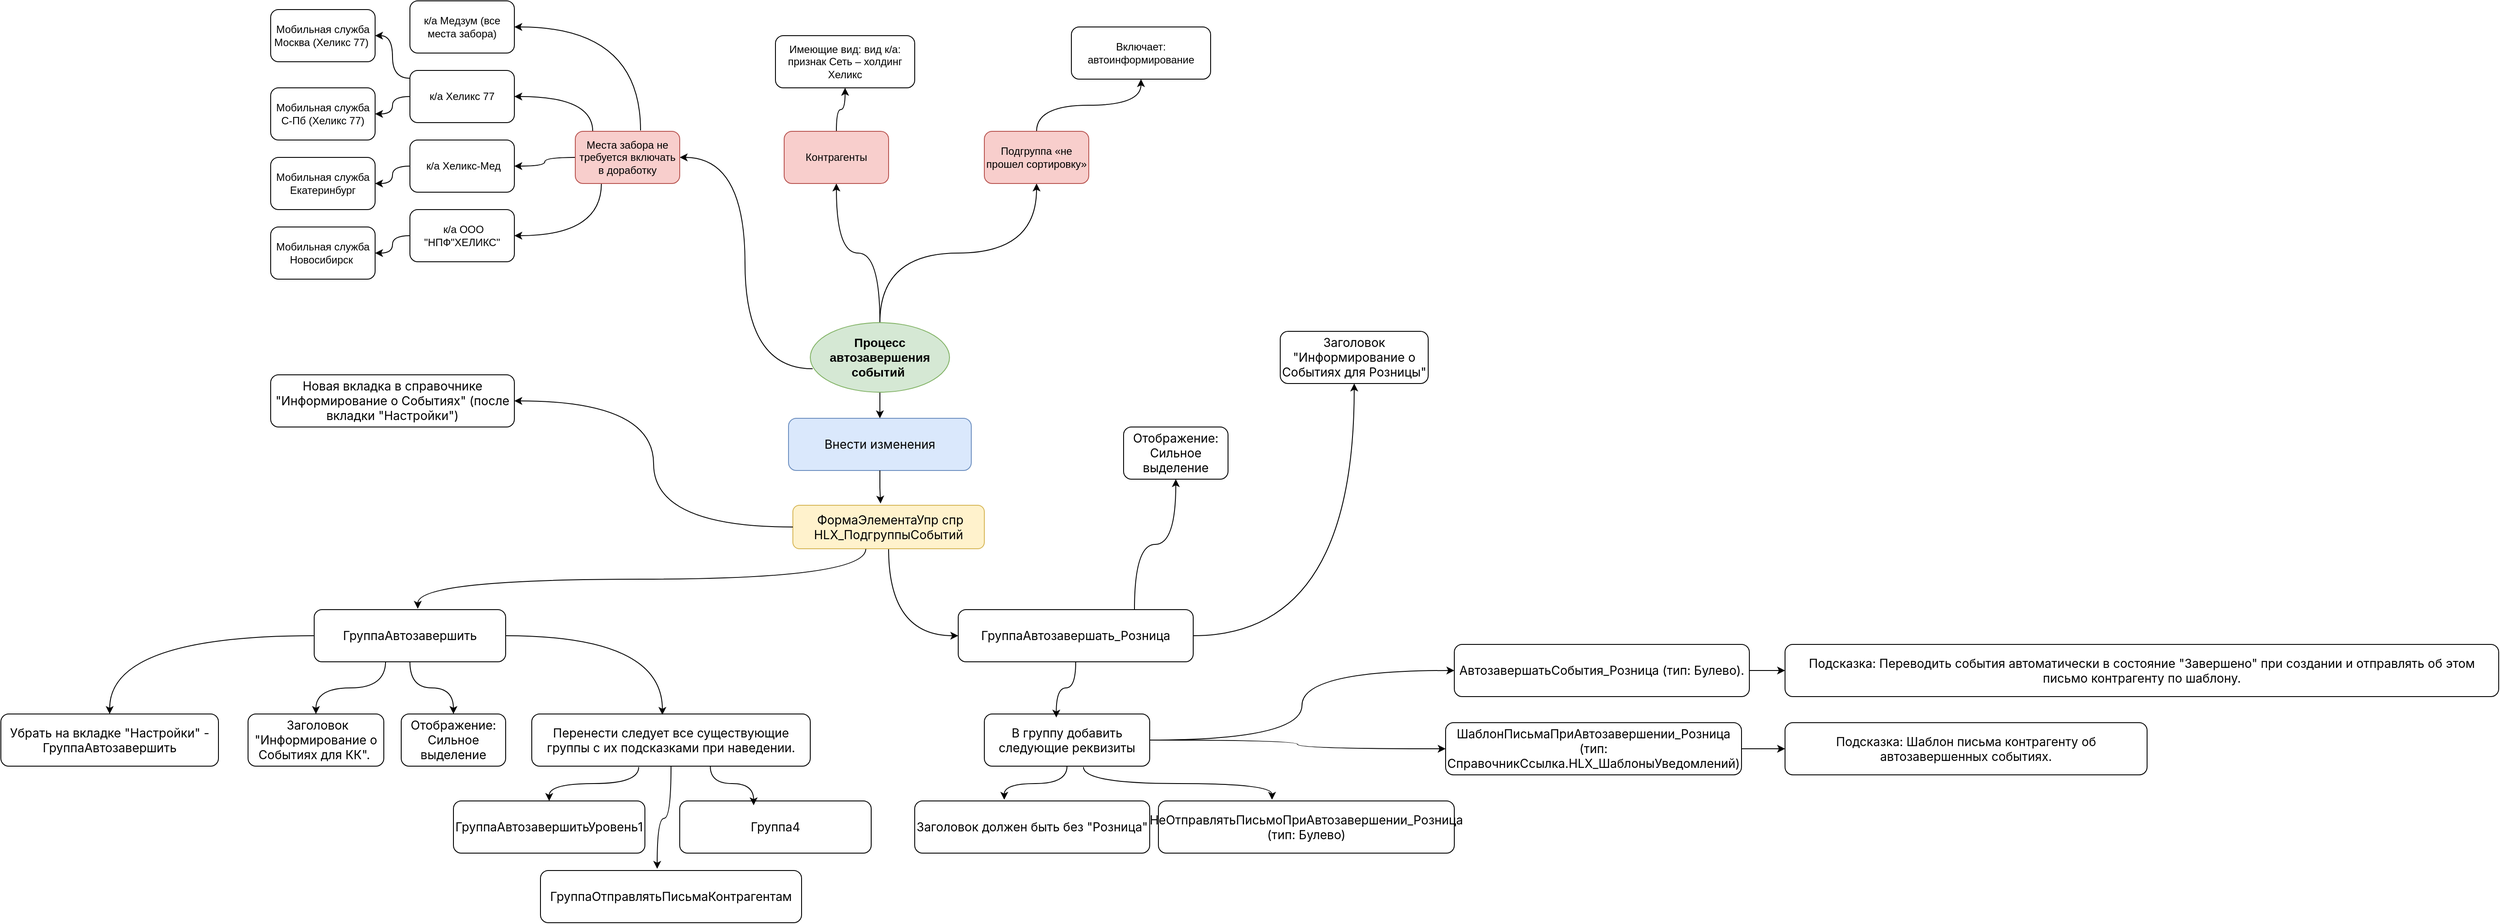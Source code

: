 <mxfile version="28.0.7">
  <diagram name="Страница — 1" id="n4viQvfi7PCmna_6CCVI">
    <mxGraphModel dx="3077" dy="2386" grid="1" gridSize="10" guides="1" tooltips="1" connect="1" arrows="1" fold="1" page="1" pageScale="1" pageWidth="827" pageHeight="1169" math="0" shadow="0">
      <root>
        <mxCell id="0" />
        <mxCell id="1" parent="0" />
        <mxCell id="RVMOf5J3b26BWDi6N47h-5" style="edgeStyle=orthogonalEdgeStyle;rounded=0;orthogonalLoop=1;jettySize=auto;html=1;entryX=0.5;entryY=1;entryDx=0;entryDy=0;curved=1;exitX=0.5;exitY=0;exitDx=0;exitDy=0;" edge="1" parent="1" source="RVMOf5J3b26BWDi6N47h-1" target="RVMOf5J3b26BWDi6N47h-3">
          <mxGeometry relative="1" as="geometry" />
        </mxCell>
        <mxCell id="RVMOf5J3b26BWDi6N47h-12" style="edgeStyle=orthogonalEdgeStyle;rounded=0;orthogonalLoop=1;jettySize=auto;html=1;entryX=1;entryY=0.5;entryDx=0;entryDy=0;exitX=0.017;exitY=0.663;exitDx=0;exitDy=0;exitPerimeter=0;curved=1;" edge="1" parent="1" source="RVMOf5J3b26BWDi6N47h-1" target="RVMOf5J3b26BWDi6N47h-7">
          <mxGeometry relative="1" as="geometry" />
        </mxCell>
        <mxCell id="RVMOf5J3b26BWDi6N47h-27" style="edgeStyle=orthogonalEdgeStyle;rounded=0;orthogonalLoop=1;jettySize=auto;html=1;curved=1;entryX=0.5;entryY=1;entryDx=0;entryDy=0;exitX=0.5;exitY=0;exitDx=0;exitDy=0;" edge="1" parent="1" source="RVMOf5J3b26BWDi6N47h-1" target="RVMOf5J3b26BWDi6N47h-26">
          <mxGeometry relative="1" as="geometry" />
        </mxCell>
        <mxCell id="RVMOf5J3b26BWDi6N47h-33" style="edgeStyle=orthogonalEdgeStyle;rounded=0;orthogonalLoop=1;jettySize=auto;html=1;curved=1;entryX=0.5;entryY=0;entryDx=0;entryDy=0;" edge="1" parent="1" source="RVMOf5J3b26BWDi6N47h-1" target="RVMOf5J3b26BWDi6N47h-31">
          <mxGeometry relative="1" as="geometry" />
        </mxCell>
        <mxCell id="RVMOf5J3b26BWDi6N47h-1" value="Процесс автозавершения событий&amp;nbsp;" style="ellipse;whiteSpace=wrap;html=1;fillColor=#d5e8d4;strokeColor=#82b366;fontStyle=1;fontSize=14;" vertex="1" parent="1">
          <mxGeometry x="360" y="300" width="160" height="80" as="geometry" />
        </mxCell>
        <mxCell id="RVMOf5J3b26BWDi6N47h-2" value="&lt;p data-pm-slice=&quot;1 1 []&quot;&gt;Включает: автоинформирование&lt;/p&gt;" style="rounded=1;whiteSpace=wrap;html=1;" vertex="1" parent="1">
          <mxGeometry x="660" y="-40" width="160" height="60" as="geometry" />
        </mxCell>
        <mxCell id="RVMOf5J3b26BWDi6N47h-81" style="edgeStyle=orthogonalEdgeStyle;rounded=0;orthogonalLoop=1;jettySize=auto;html=1;entryX=0.5;entryY=1;entryDx=0;entryDy=0;curved=1;" edge="1" parent="1" source="RVMOf5J3b26BWDi6N47h-3" target="RVMOf5J3b26BWDi6N47h-4">
          <mxGeometry relative="1" as="geometry" />
        </mxCell>
        <mxCell id="RVMOf5J3b26BWDi6N47h-3" value="&lt;p data-pm-slice=&quot;1 1 []&quot;&gt;Контрагенты&lt;/p&gt;" style="rounded=1;whiteSpace=wrap;html=1;fillColor=#f8cecc;strokeColor=#b85450;" vertex="1" parent="1">
          <mxGeometry x="330" y="80" width="120" height="60" as="geometry" />
        </mxCell>
        <mxCell id="RVMOf5J3b26BWDi6N47h-4" value="&lt;p data-pm-slice=&quot;1 1 []&quot;&gt;&lt;span style=&quot;background-color: transparent; color: light-dark(rgb(0, 0, 0), rgb(255, 255, 255));&quot;&gt;Имеющие вид:&amp;nbsp;&lt;/span&gt;вид к/а: признак Сеть – холдинг Хеликс&lt;/p&gt;" style="rounded=1;whiteSpace=wrap;html=1;" vertex="1" parent="1">
          <mxGeometry x="320" y="-30" width="160" height="60" as="geometry" />
        </mxCell>
        <mxCell id="RVMOf5J3b26BWDi6N47h-15" style="edgeStyle=orthogonalEdgeStyle;rounded=0;orthogonalLoop=1;jettySize=auto;html=1;entryX=1;entryY=0.5;entryDx=0;entryDy=0;curved=1;exitX=0.625;exitY=-0.016;exitDx=0;exitDy=0;exitPerimeter=0;" edge="1" parent="1" source="RVMOf5J3b26BWDi6N47h-7" target="RVMOf5J3b26BWDi6N47h-8">
          <mxGeometry relative="1" as="geometry" />
        </mxCell>
        <mxCell id="RVMOf5J3b26BWDi6N47h-16" style="edgeStyle=orthogonalEdgeStyle;rounded=0;orthogonalLoop=1;jettySize=auto;html=1;entryX=1;entryY=0.5;entryDx=0;entryDy=0;exitX=0.167;exitY=0;exitDx=0;exitDy=0;curved=1;exitPerimeter=0;" edge="1" parent="1" source="RVMOf5J3b26BWDi6N47h-7" target="RVMOf5J3b26BWDi6N47h-9">
          <mxGeometry relative="1" as="geometry" />
        </mxCell>
        <mxCell id="RVMOf5J3b26BWDi6N47h-19" style="edgeStyle=orthogonalEdgeStyle;rounded=0;orthogonalLoop=1;jettySize=auto;html=1;exitX=0;exitY=0.5;exitDx=0;exitDy=0;entryX=1;entryY=0.5;entryDx=0;entryDy=0;curved=1;" edge="1" parent="1" source="RVMOf5J3b26BWDi6N47h-7" target="RVMOf5J3b26BWDi6N47h-10">
          <mxGeometry relative="1" as="geometry" />
        </mxCell>
        <mxCell id="RVMOf5J3b26BWDi6N47h-82" style="edgeStyle=orthogonalEdgeStyle;rounded=0;orthogonalLoop=1;jettySize=auto;html=1;entryX=1;entryY=0.5;entryDx=0;entryDy=0;curved=1;exitX=0.25;exitY=1;exitDx=0;exitDy=0;" edge="1" parent="1" source="RVMOf5J3b26BWDi6N47h-7" target="RVMOf5J3b26BWDi6N47h-11">
          <mxGeometry relative="1" as="geometry" />
        </mxCell>
        <mxCell id="RVMOf5J3b26BWDi6N47h-7" value="&lt;p data-pm-slice=&quot;1 1 []&quot;&gt;Места забора не требуется включать в доработку&lt;/p&gt;" style="rounded=1;whiteSpace=wrap;html=1;fillColor=#f8cecc;strokeColor=#b85450;" vertex="1" parent="1">
          <mxGeometry x="90" y="80" width="120" height="60" as="geometry" />
        </mxCell>
        <mxCell id="RVMOf5J3b26BWDi6N47h-8" value="&lt;p data-pm-slice=&quot;1 1 []&quot;&gt;к/а Медзум (все места забора)&lt;/p&gt;" style="rounded=1;whiteSpace=wrap;html=1;" vertex="1" parent="1">
          <mxGeometry x="-100" y="-70" width="120" height="60" as="geometry" />
        </mxCell>
        <mxCell id="RVMOf5J3b26BWDi6N47h-17" style="edgeStyle=orthogonalEdgeStyle;rounded=0;orthogonalLoop=1;jettySize=auto;html=1;entryX=1;entryY=0.5;entryDx=0;entryDy=0;exitX=0;exitY=0.15;exitDx=0;exitDy=0;exitPerimeter=0;curved=1;" edge="1" parent="1" source="RVMOf5J3b26BWDi6N47h-9" target="RVMOf5J3b26BWDi6N47h-13">
          <mxGeometry relative="1" as="geometry" />
        </mxCell>
        <mxCell id="RVMOf5J3b26BWDi6N47h-18" style="edgeStyle=orthogonalEdgeStyle;rounded=0;orthogonalLoop=1;jettySize=auto;html=1;entryX=1;entryY=0.5;entryDx=0;entryDy=0;curved=1;" edge="1" parent="1" source="RVMOf5J3b26BWDi6N47h-9" target="RVMOf5J3b26BWDi6N47h-14">
          <mxGeometry relative="1" as="geometry" />
        </mxCell>
        <mxCell id="RVMOf5J3b26BWDi6N47h-9" value="&lt;p data-pm-slice=&quot;1 1 []&quot;&gt;к/а Хеликс 77&lt;/p&gt;" style="rounded=1;whiteSpace=wrap;html=1;" vertex="1" parent="1">
          <mxGeometry x="-100" y="10" width="120" height="60" as="geometry" />
        </mxCell>
        <mxCell id="RVMOf5J3b26BWDi6N47h-22" style="edgeStyle=orthogonalEdgeStyle;rounded=0;orthogonalLoop=1;jettySize=auto;html=1;entryX=1;entryY=0.5;entryDx=0;entryDy=0;curved=1;" edge="1" parent="1" source="RVMOf5J3b26BWDi6N47h-10" target="RVMOf5J3b26BWDi6N47h-21">
          <mxGeometry relative="1" as="geometry" />
        </mxCell>
        <mxCell id="RVMOf5J3b26BWDi6N47h-10" value="&lt;p data-pm-slice=&quot;1 1 []&quot;&gt;&amp;nbsp;к/а Хеликс-Мед&lt;/p&gt;" style="rounded=1;whiteSpace=wrap;html=1;" vertex="1" parent="1">
          <mxGeometry x="-100" y="90" width="120" height="60" as="geometry" />
        </mxCell>
        <mxCell id="RVMOf5J3b26BWDi6N47h-25" style="edgeStyle=orthogonalEdgeStyle;rounded=0;orthogonalLoop=1;jettySize=auto;html=1;entryX=1;entryY=0.5;entryDx=0;entryDy=0;curved=1;" edge="1" parent="1" source="RVMOf5J3b26BWDi6N47h-11" target="RVMOf5J3b26BWDi6N47h-24">
          <mxGeometry relative="1" as="geometry" />
        </mxCell>
        <mxCell id="RVMOf5J3b26BWDi6N47h-11" value="&lt;p data-pm-slice=&quot;1 1 []&quot;&gt;&amp;nbsp;к/а ООО &quot;НПФ&quot;ХЕЛИКС&quot;&lt;/p&gt;" style="rounded=1;whiteSpace=wrap;html=1;" vertex="1" parent="1">
          <mxGeometry x="-100" y="170" width="120" height="60" as="geometry" />
        </mxCell>
        <mxCell id="RVMOf5J3b26BWDi6N47h-13" value="&lt;p data-pm-slice=&quot;1 1 []&quot;&gt;Мобильная служба Москва (Хеликс 77)&amp;nbsp;&lt;/p&gt;" style="rounded=1;whiteSpace=wrap;html=1;" vertex="1" parent="1">
          <mxGeometry x="-260" y="-60" width="120" height="60" as="geometry" />
        </mxCell>
        <mxCell id="RVMOf5J3b26BWDi6N47h-14" value="&lt;p data-pm-slice=&quot;1 1 []&quot;&gt;Мобильная служба С-Пб (Хеликс 77)&lt;/p&gt;" style="rounded=1;whiteSpace=wrap;html=1;" vertex="1" parent="1">
          <mxGeometry x="-260" y="30" width="120" height="60" as="geometry" />
        </mxCell>
        <mxCell id="RVMOf5J3b26BWDi6N47h-21" value="&lt;p data-pm-slice=&quot;1 1 []&quot;&gt;Мобильная служба Екатеринбург&lt;/p&gt;" style="rounded=1;whiteSpace=wrap;html=1;" vertex="1" parent="1">
          <mxGeometry x="-260" y="110" width="120" height="60" as="geometry" />
        </mxCell>
        <mxCell id="RVMOf5J3b26BWDi6N47h-24" value="&lt;p data-pm-slice=&quot;1 1 []&quot;&gt;Мобильная служба Новосибирск&amp;nbsp;&lt;/p&gt;" style="rounded=1;whiteSpace=wrap;html=1;" vertex="1" parent="1">
          <mxGeometry x="-260" y="190" width="120" height="60" as="geometry" />
        </mxCell>
        <mxCell id="RVMOf5J3b26BWDi6N47h-28" style="edgeStyle=orthogonalEdgeStyle;rounded=0;orthogonalLoop=1;jettySize=auto;html=1;curved=1;" edge="1" parent="1" source="RVMOf5J3b26BWDi6N47h-26" target="RVMOf5J3b26BWDi6N47h-2">
          <mxGeometry relative="1" as="geometry" />
        </mxCell>
        <mxCell id="RVMOf5J3b26BWDi6N47h-26" value="&lt;p data-pm-slice=&quot;1 1 []&quot;&gt;Подгруппа «не прошел сортировку»&lt;/p&gt;" style="rounded=1;whiteSpace=wrap;html=1;fillColor=#f8cecc;strokeColor=#b85450;" vertex="1" parent="1">
          <mxGeometry x="560" y="80" width="120" height="60" as="geometry" />
        </mxCell>
        <mxCell id="RVMOf5J3b26BWDi6N47h-31" value="&lt;span style=&quot;font-family: Inter, system-ui, -apple-system, &amp;quot;Segoe UI&amp;quot;, Roboto, &amp;quot;Noto Sans&amp;quot;, Ubuntu, Cantarell, &amp;quot;Helvetica Neue&amp;quot;, Arial, sans-serif; font-size: 14px; text-align: start;&quot;&gt;Внести изменения&lt;/span&gt;" style="rounded=1;whiteSpace=wrap;html=1;labelBackgroundColor=none;fillColor=#dae8fc;strokeColor=#6c8ebf;" vertex="1" parent="1">
          <mxGeometry x="335" y="410" width="210" height="60" as="geometry" />
        </mxCell>
        <mxCell id="RVMOf5J3b26BWDi6N47h-57" style="edgeStyle=orthogonalEdgeStyle;rounded=0;orthogonalLoop=1;jettySize=auto;html=1;entryX=0;entryY=0.5;entryDx=0;entryDy=0;curved=1;" edge="1" parent="1" source="RVMOf5J3b26BWDi6N47h-32" target="RVMOf5J3b26BWDi6N47h-56">
          <mxGeometry relative="1" as="geometry" />
        </mxCell>
        <mxCell id="RVMOf5J3b26BWDi6N47h-32" value="&lt;span style=&quot;font-family: Inter, system-ui, -apple-system, &amp;quot;Segoe UI&amp;quot;, Roboto, &amp;quot;Noto Sans&amp;quot;, Ubuntu, Cantarell, &amp;quot;Helvetica Neue&amp;quot;, Arial, sans-serif; font-size: 14px; text-align: left;&quot;&gt;&amp;nbsp;ФормаЭлементаУпр спр HLX_ПодгруппыСобытий&lt;/span&gt;" style="rounded=1;whiteSpace=wrap;html=1;labelBackgroundColor=none;fillColor=#fff2cc;strokeColor=#d6b656;" vertex="1" parent="1">
          <mxGeometry x="340" y="510" width="220" height="50" as="geometry" />
        </mxCell>
        <mxCell id="RVMOf5J3b26BWDi6N47h-37" value="&lt;span style=&quot;font-family: Inter, system-ui, -apple-system, &amp;quot;Segoe UI&amp;quot;, Roboto, &amp;quot;Noto Sans&amp;quot;, Ubuntu, Cantarell, &amp;quot;Helvetica Neue&amp;quot;, Arial, sans-serif; font-size: 14px; text-align: left;&quot;&gt;Новая вкладка в справочнике &quot;Информирование о Событиях&quot; (после вкладки &quot;Настройки&quot;)&lt;/span&gt;" style="rounded=1;whiteSpace=wrap;html=1;labelBackgroundColor=none;fontColor=#000000;" vertex="1" parent="1">
          <mxGeometry x="-260" y="360" width="280" height="60" as="geometry" />
        </mxCell>
        <mxCell id="RVMOf5J3b26BWDi6N47h-48" style="edgeStyle=orthogonalEdgeStyle;rounded=0;orthogonalLoop=1;jettySize=auto;html=1;entryX=0.5;entryY=0;entryDx=0;entryDy=0;curved=1;" edge="1" parent="1" source="RVMOf5J3b26BWDi6N47h-38" target="RVMOf5J3b26BWDi6N47h-39">
          <mxGeometry relative="1" as="geometry" />
        </mxCell>
        <mxCell id="RVMOf5J3b26BWDi6N47h-49" style="edgeStyle=orthogonalEdgeStyle;rounded=0;orthogonalLoop=1;jettySize=auto;html=1;entryX=0.5;entryY=0;entryDx=0;entryDy=0;exitX=0.373;exitY=0.983;exitDx=0;exitDy=0;exitPerimeter=0;curved=1;" edge="1" parent="1" source="RVMOf5J3b26BWDi6N47h-38" target="RVMOf5J3b26BWDi6N47h-40">
          <mxGeometry relative="1" as="geometry">
            <mxPoint x="-80" y="750" as="targetPoint" />
          </mxGeometry>
        </mxCell>
        <mxCell id="RVMOf5J3b26BWDi6N47h-50" style="edgeStyle=orthogonalEdgeStyle;rounded=0;orthogonalLoop=1;jettySize=auto;html=1;entryX=0.5;entryY=0;entryDx=0;entryDy=0;curved=1;" edge="1" parent="1" source="RVMOf5J3b26BWDi6N47h-38" target="RVMOf5J3b26BWDi6N47h-41">
          <mxGeometry relative="1" as="geometry" />
        </mxCell>
        <mxCell id="RVMOf5J3b26BWDi6N47h-38" value="&lt;span style=&quot;font-family: Inter, system-ui, -apple-system, &amp;quot;Segoe UI&amp;quot;, Roboto, &amp;quot;Noto Sans&amp;quot;, Ubuntu, Cantarell, &amp;quot;Helvetica Neue&amp;quot;, Arial, sans-serif; font-size: 14px; text-align: left;&quot;&gt;ГруппаАвтозавершить&lt;/span&gt;" style="rounded=1;whiteSpace=wrap;html=1;labelBackgroundColor=none;fontColor=#000000;" vertex="1" parent="1">
          <mxGeometry x="-210" y="630" width="220" height="60" as="geometry" />
        </mxCell>
        <mxCell id="RVMOf5J3b26BWDi6N47h-39" value="&lt;span style=&quot;font-family: Inter, system-ui, -apple-system, &amp;quot;Segoe UI&amp;quot;, Roboto, &amp;quot;Noto Sans&amp;quot;, Ubuntu, Cantarell, &amp;quot;Helvetica Neue&amp;quot;, Arial, sans-serif; font-size: 14px; text-align: left;&quot;&gt;Убрать на вкладке &quot;Настройки&quot; - ГруппаАвтозавершить&lt;/span&gt;" style="rounded=1;whiteSpace=wrap;html=1;labelBackgroundColor=none;fontColor=#000000;" vertex="1" parent="1">
          <mxGeometry x="-570" y="750" width="250" height="60" as="geometry" />
        </mxCell>
        <mxCell id="RVMOf5J3b26BWDi6N47h-40" value="&lt;span style=&quot;font-family: Inter, system-ui, -apple-system, &amp;quot;Segoe UI&amp;quot;, Roboto, &amp;quot;Noto Sans&amp;quot;, Ubuntu, Cantarell, &amp;quot;Helvetica Neue&amp;quot;, Arial, sans-serif; font-size: 14px; text-align: left;&quot;&gt;&amp;nbsp;Заголовок &quot;Информирование о Событиях для КК&quot;.&amp;nbsp;&lt;/span&gt;" style="rounded=1;whiteSpace=wrap;html=1;labelBackgroundColor=none;fontColor=#000000;" vertex="1" parent="1">
          <mxGeometry x="-286" y="750" width="156" height="60" as="geometry" />
        </mxCell>
        <mxCell id="RVMOf5J3b26BWDi6N47h-41" value="&lt;span style=&quot;font-family: Inter, system-ui, -apple-system, &amp;quot;Segoe UI&amp;quot;, Roboto, &amp;quot;Noto Sans&amp;quot;, Ubuntu, Cantarell, &amp;quot;Helvetica Neue&amp;quot;, Arial, sans-serif; font-size: 14px; text-align: left;&quot;&gt;Отображение: Сильное выделение&lt;/span&gt;" style="rounded=1;whiteSpace=wrap;html=1;labelBackgroundColor=none;fontColor=#000000;" vertex="1" parent="1">
          <mxGeometry x="-110" y="750" width="120" height="60" as="geometry" />
        </mxCell>
        <mxCell id="RVMOf5J3b26BWDi6N47h-52" style="edgeStyle=orthogonalEdgeStyle;rounded=0;orthogonalLoop=1;jettySize=auto;html=1;entryX=0.5;entryY=0;entryDx=0;entryDy=0;exitX=0.384;exitY=1.017;exitDx=0;exitDy=0;exitPerimeter=0;curved=1;" edge="1" parent="1" source="RVMOf5J3b26BWDi6N47h-42" target="RVMOf5J3b26BWDi6N47h-43">
          <mxGeometry relative="1" as="geometry" />
        </mxCell>
        <mxCell id="RVMOf5J3b26BWDi6N47h-42" value="&lt;span style=&quot;font-family: Inter, system-ui, -apple-system, &amp;quot;Segoe UI&amp;quot;, Roboto, &amp;quot;Noto Sans&amp;quot;, Ubuntu, Cantarell, &amp;quot;Helvetica Neue&amp;quot;, Arial, sans-serif; font-size: 14px; text-align: left;&quot;&gt;Перенести следует все существующие группы с их подсказками при наведении.&lt;/span&gt;" style="rounded=1;whiteSpace=wrap;html=1;labelBackgroundColor=none;fontColor=#000000;" vertex="1" parent="1">
          <mxGeometry x="40" y="750" width="320" height="60" as="geometry" />
        </mxCell>
        <mxCell id="RVMOf5J3b26BWDi6N47h-43" value="&lt;span style=&quot;font-family: Inter, system-ui, -apple-system, &amp;quot;Segoe UI&amp;quot;, Roboto, &amp;quot;Noto Sans&amp;quot;, Ubuntu, Cantarell, &amp;quot;Helvetica Neue&amp;quot;, Arial, sans-serif; font-size: 14px; text-align: left;&quot;&gt;ГруппаАвтозавершитьУровень1&lt;/span&gt;" style="rounded=1;whiteSpace=wrap;html=1;labelBackgroundColor=none;fontColor=#000000;" vertex="1" parent="1">
          <mxGeometry x="-50" y="850" width="220" height="60" as="geometry" />
        </mxCell>
        <mxCell id="RVMOf5J3b26BWDi6N47h-44" value="&lt;span style=&quot;font-family: Inter, system-ui, -apple-system, &amp;quot;Segoe UI&amp;quot;, Roboto, &amp;quot;Noto Sans&amp;quot;, Ubuntu, Cantarell, &amp;quot;Helvetica Neue&amp;quot;, Arial, sans-serif; font-size: 14px; text-align: left;&quot;&gt;ГруппаОтправлятьПисьмаКонтрагентам&lt;/span&gt;" style="rounded=1;whiteSpace=wrap;html=1;labelBackgroundColor=none;fontColor=#000000;" vertex="1" parent="1">
          <mxGeometry x="50" y="930" width="300" height="60" as="geometry" />
        </mxCell>
        <mxCell id="RVMOf5J3b26BWDi6N47h-45" value="&lt;span style=&quot;font-family: Inter, system-ui, -apple-system, &amp;quot;Segoe UI&amp;quot;, Roboto, &amp;quot;Noto Sans&amp;quot;, Ubuntu, Cantarell, &amp;quot;Helvetica Neue&amp;quot;, Arial, sans-serif; font-size: 14px; text-align: left;&quot;&gt;Группа4&lt;/span&gt;" style="rounded=1;whiteSpace=wrap;html=1;labelBackgroundColor=none;fontColor=#000000;" vertex="1" parent="1">
          <mxGeometry x="210" y="850" width="220" height="60" as="geometry" />
        </mxCell>
        <mxCell id="RVMOf5J3b26BWDi6N47h-46" style="edgeStyle=orthogonalEdgeStyle;rounded=0;orthogonalLoop=1;jettySize=auto;html=1;entryX=1;entryY=0.5;entryDx=0;entryDy=0;curved=1;exitX=0;exitY=0.5;exitDx=0;exitDy=0;" edge="1" parent="1" source="RVMOf5J3b26BWDi6N47h-32" target="RVMOf5J3b26BWDi6N47h-37">
          <mxGeometry relative="1" as="geometry">
            <mxPoint x="519" y="610" as="sourcePoint" />
          </mxGeometry>
        </mxCell>
        <mxCell id="RVMOf5J3b26BWDi6N47h-47" style="edgeStyle=orthogonalEdgeStyle;rounded=0;orthogonalLoop=1;jettySize=auto;html=1;entryX=0.541;entryY=-0.017;entryDx=0;entryDy=0;entryPerimeter=0;curved=1;exitX=0.381;exitY=1.005;exitDx=0;exitDy=0;exitPerimeter=0;" edge="1" parent="1" source="RVMOf5J3b26BWDi6N47h-32" target="RVMOf5J3b26BWDi6N47h-38">
          <mxGeometry relative="1" as="geometry">
            <mxPoint x="-90" y="600.0" as="sourcePoint" />
          </mxGeometry>
        </mxCell>
        <mxCell id="RVMOf5J3b26BWDi6N47h-51" style="edgeStyle=orthogonalEdgeStyle;rounded=0;orthogonalLoop=1;jettySize=auto;html=1;entryX=0.469;entryY=0.017;entryDx=0;entryDy=0;entryPerimeter=0;curved=1;" edge="1" parent="1" source="RVMOf5J3b26BWDi6N47h-38" target="RVMOf5J3b26BWDi6N47h-42">
          <mxGeometry relative="1" as="geometry" />
        </mxCell>
        <mxCell id="RVMOf5J3b26BWDi6N47h-53" style="edgeStyle=orthogonalEdgeStyle;rounded=0;orthogonalLoop=1;jettySize=auto;html=1;entryX=0.447;entryY=-0.033;entryDx=0;entryDy=0;entryPerimeter=0;curved=1;" edge="1" parent="1" source="RVMOf5J3b26BWDi6N47h-42" target="RVMOf5J3b26BWDi6N47h-44">
          <mxGeometry relative="1" as="geometry" />
        </mxCell>
        <mxCell id="RVMOf5J3b26BWDi6N47h-54" style="edgeStyle=orthogonalEdgeStyle;rounded=0;orthogonalLoop=1;jettySize=auto;html=1;entryX=0.386;entryY=0.083;entryDx=0;entryDy=0;entryPerimeter=0;exitX=0.641;exitY=1;exitDx=0;exitDy=0;exitPerimeter=0;curved=1;" edge="1" parent="1" source="RVMOf5J3b26BWDi6N47h-42" target="RVMOf5J3b26BWDi6N47h-45">
          <mxGeometry relative="1" as="geometry" />
        </mxCell>
        <mxCell id="RVMOf5J3b26BWDi6N47h-55" style="edgeStyle=orthogonalEdgeStyle;rounded=0;orthogonalLoop=1;jettySize=auto;html=1;entryX=0.458;entryY=-0.04;entryDx=0;entryDy=0;entryPerimeter=0;" edge="1" parent="1" source="RVMOf5J3b26BWDi6N47h-31" target="RVMOf5J3b26BWDi6N47h-32">
          <mxGeometry relative="1" as="geometry" />
        </mxCell>
        <mxCell id="RVMOf5J3b26BWDi6N47h-69" style="edgeStyle=orthogonalEdgeStyle;rounded=0;orthogonalLoop=1;jettySize=auto;html=1;curved=1;exitX=0.75;exitY=0;exitDx=0;exitDy=0;" edge="1" parent="1" source="RVMOf5J3b26BWDi6N47h-56" target="RVMOf5J3b26BWDi6N47h-59">
          <mxGeometry relative="1" as="geometry" />
        </mxCell>
        <mxCell id="RVMOf5J3b26BWDi6N47h-83" style="edgeStyle=orthogonalEdgeStyle;rounded=0;orthogonalLoop=1;jettySize=auto;html=1;curved=1;" edge="1" parent="1" source="RVMOf5J3b26BWDi6N47h-56" target="RVMOf5J3b26BWDi6N47h-58">
          <mxGeometry relative="1" as="geometry" />
        </mxCell>
        <mxCell id="RVMOf5J3b26BWDi6N47h-56" value="&lt;span style=&quot;font-family: Inter, system-ui, -apple-system, &amp;quot;Segoe UI&amp;quot;, Roboto, &amp;quot;Noto Sans&amp;quot;, Ubuntu, Cantarell, &amp;quot;Helvetica Neue&amp;quot;, Arial, sans-serif; font-size: 14px; text-align: left;&quot;&gt;ГруппаАвтозавершать_Розница&lt;/span&gt;" style="rounded=1;whiteSpace=wrap;html=1;labelBackgroundColor=none;fontColor=#000000;" vertex="1" parent="1">
          <mxGeometry x="530" y="630" width="270" height="60" as="geometry" />
        </mxCell>
        <mxCell id="RVMOf5J3b26BWDi6N47h-58" value="&lt;span style=&quot;font-family: Inter, system-ui, -apple-system, &amp;quot;Segoe UI&amp;quot;, Roboto, &amp;quot;Noto Sans&amp;quot;, Ubuntu, Cantarell, &amp;quot;Helvetica Neue&amp;quot;, Arial, sans-serif; font-size: 14px; text-align: left;&quot;&gt;Заголовок &quot;Информирование о Событиях для Розницы&quot;&lt;/span&gt;" style="rounded=1;whiteSpace=wrap;html=1;labelBackgroundColor=none;fontColor=#000000;" vertex="1" parent="1">
          <mxGeometry x="900" y="310" width="170" height="60" as="geometry" />
        </mxCell>
        <mxCell id="RVMOf5J3b26BWDi6N47h-59" value="&lt;span style=&quot;font-family: Inter, system-ui, -apple-system, &amp;quot;Segoe UI&amp;quot;, Roboto, &amp;quot;Noto Sans&amp;quot;, Ubuntu, Cantarell, &amp;quot;Helvetica Neue&amp;quot;, Arial, sans-serif; font-size: 14px; text-align: left;&quot;&gt;Отображение: Сильное выделение&lt;/span&gt;" style="rounded=1;whiteSpace=wrap;html=1;labelBackgroundColor=none;fontColor=#000000;" vertex="1" parent="1">
          <mxGeometry x="720" y="420" width="120" height="60" as="geometry" />
        </mxCell>
        <mxCell id="RVMOf5J3b26BWDi6N47h-72" style="edgeStyle=orthogonalEdgeStyle;rounded=0;orthogonalLoop=1;jettySize=auto;html=1;entryX=0;entryY=0.5;entryDx=0;entryDy=0;curved=1;" edge="1" parent="1" source="RVMOf5J3b26BWDi6N47h-60" target="RVMOf5J3b26BWDi6N47h-63">
          <mxGeometry relative="1" as="geometry" />
        </mxCell>
        <mxCell id="RVMOf5J3b26BWDi6N47h-73" style="edgeStyle=orthogonalEdgeStyle;rounded=0;orthogonalLoop=1;jettySize=auto;html=1;entryX=0;entryY=0.5;entryDx=0;entryDy=0;curved=1;" edge="1" parent="1" source="RVMOf5J3b26BWDi6N47h-60" target="RVMOf5J3b26BWDi6N47h-64">
          <mxGeometry relative="1" as="geometry" />
        </mxCell>
        <mxCell id="RVMOf5J3b26BWDi6N47h-60" value="&lt;span style=&quot;font-family: Inter, system-ui, -apple-system, &amp;quot;Segoe UI&amp;quot;, Roboto, &amp;quot;Noto Sans&amp;quot;, Ubuntu, Cantarell, &amp;quot;Helvetica Neue&amp;quot;, Arial, sans-serif; font-size: 14px; text-align: left;&quot;&gt;В группу добавить следующие реквизиты&lt;/span&gt;" style="rounded=1;whiteSpace=wrap;html=1;labelBackgroundColor=none;fontColor=#000000;" vertex="1" parent="1">
          <mxGeometry x="560" y="750" width="190" height="60" as="geometry" />
        </mxCell>
        <mxCell id="RVMOf5J3b26BWDi6N47h-62" value="&lt;span style=&quot;font-family: Inter, system-ui, -apple-system, &amp;quot;Segoe UI&amp;quot;, Roboto, &amp;quot;Noto Sans&amp;quot;, Ubuntu, Cantarell, &amp;quot;Helvetica Neue&amp;quot;, Arial, sans-serif; font-size: 14px; text-align: left;&quot;&gt;Заголовок должен быть без &quot;Розница&quot;&lt;/span&gt;" style="rounded=1;whiteSpace=wrap;html=1;labelBackgroundColor=none;fontColor=#000000;" vertex="1" parent="1">
          <mxGeometry x="480" y="850" width="270" height="60" as="geometry" />
        </mxCell>
        <mxCell id="RVMOf5J3b26BWDi6N47h-74" style="edgeStyle=orthogonalEdgeStyle;rounded=0;orthogonalLoop=1;jettySize=auto;html=1;curved=1;" edge="1" parent="1" source="RVMOf5J3b26BWDi6N47h-63" target="RVMOf5J3b26BWDi6N47h-66">
          <mxGeometry relative="1" as="geometry" />
        </mxCell>
        <mxCell id="RVMOf5J3b26BWDi6N47h-63" value="&lt;span style=&quot;font-family: Inter, system-ui, -apple-system, &amp;quot;Segoe UI&amp;quot;, Roboto, &amp;quot;Noto Sans&amp;quot;, Ubuntu, Cantarell, &amp;quot;Helvetica Neue&amp;quot;, Arial, sans-serif; font-size: 14px; text-align: left;&quot;&gt;АвтозавершатьСобытия_Розница (тип: Булево).&lt;/span&gt;" style="rounded=1;whiteSpace=wrap;html=1;labelBackgroundColor=none;fontColor=#000000;" vertex="1" parent="1">
          <mxGeometry x="1100" y="670" width="339" height="60" as="geometry" />
        </mxCell>
        <mxCell id="RVMOf5J3b26BWDi6N47h-75" style="edgeStyle=orthogonalEdgeStyle;rounded=0;orthogonalLoop=1;jettySize=auto;html=1;entryX=0;entryY=0.5;entryDx=0;entryDy=0;curved=1;" edge="1" parent="1" source="RVMOf5J3b26BWDi6N47h-64" target="RVMOf5J3b26BWDi6N47h-67">
          <mxGeometry relative="1" as="geometry" />
        </mxCell>
        <mxCell id="RVMOf5J3b26BWDi6N47h-64" value="&lt;span style=&quot;font-family: Inter, system-ui, -apple-system, &amp;quot;Segoe UI&amp;quot;, Roboto, &amp;quot;Noto Sans&amp;quot;, Ubuntu, Cantarell, &amp;quot;Helvetica Neue&amp;quot;, Arial, sans-serif; font-size: 14px; text-align: left;&quot;&gt;ШаблонПисьмаПриАвтозавершении_Розница (тип: СправочникСсылка.HLX_ШаблоныУведомлений)&lt;/span&gt;" style="rounded=1;whiteSpace=wrap;html=1;labelBackgroundColor=none;fontColor=#000000;" vertex="1" parent="1">
          <mxGeometry x="1090" y="760" width="340" height="60" as="geometry" />
        </mxCell>
        <mxCell id="RVMOf5J3b26BWDi6N47h-66" value="&lt;span style=&quot;font-family: Inter, system-ui, -apple-system, &amp;quot;Segoe UI&amp;quot;, Roboto, &amp;quot;Noto Sans&amp;quot;, Ubuntu, Cantarell, &amp;quot;Helvetica Neue&amp;quot;, Arial, sans-serif; font-size: 14px; text-align: left;&quot;&gt;Подсказка: Переводить события автоматически в состояние &quot;Завершено&quot; при создании и отправлять об этом письмо контрагенту по шаблону.&lt;/span&gt;" style="rounded=1;whiteSpace=wrap;html=1;labelBackgroundColor=none;fontColor=#000000;" vertex="1" parent="1">
          <mxGeometry x="1480" y="670" width="820" height="60" as="geometry" />
        </mxCell>
        <mxCell id="RVMOf5J3b26BWDi6N47h-67" value="&lt;span style=&quot;font-family: Inter, system-ui, -apple-system, &amp;quot;Segoe UI&amp;quot;, Roboto, &amp;quot;Noto Sans&amp;quot;, Ubuntu, Cantarell, &amp;quot;Helvetica Neue&amp;quot;, Arial, sans-serif; font-size: 14px; text-align: left;&quot;&gt;Подсказка: Шаблон письма контрагенту об автозавершенных событиях.&lt;/span&gt;" style="rounded=1;whiteSpace=wrap;html=1;labelBackgroundColor=none;fontColor=#000000;" vertex="1" parent="1">
          <mxGeometry x="1480" y="760" width="416" height="60" as="geometry" />
        </mxCell>
        <mxCell id="RVMOf5J3b26BWDi6N47h-76" value="&lt;span style=&quot;font-family: Inter, system-ui, -apple-system, &amp;quot;Segoe UI&amp;quot;, Roboto, &amp;quot;Noto Sans&amp;quot;, Ubuntu, Cantarell, &amp;quot;Helvetica Neue&amp;quot;, Arial, sans-serif; font-size: 14px; text-align: left;&quot;&gt;НеОтправлятьПисьмоПриАвтозавершении_Розница (тип: Булево)&lt;/span&gt;" style="rounded=1;whiteSpace=wrap;html=1;labelBackgroundColor=none;fontColor=#000000;" vertex="1" parent="1">
          <mxGeometry x="760" y="850" width="340" height="60" as="geometry" />
        </mxCell>
        <mxCell id="RVMOf5J3b26BWDi6N47h-84" style="edgeStyle=orthogonalEdgeStyle;rounded=0;orthogonalLoop=1;jettySize=auto;html=1;entryX=0.435;entryY=0.068;entryDx=0;entryDy=0;entryPerimeter=0;curved=1;" edge="1" parent="1" source="RVMOf5J3b26BWDi6N47h-56" target="RVMOf5J3b26BWDi6N47h-60">
          <mxGeometry relative="1" as="geometry" />
        </mxCell>
        <mxCell id="RVMOf5J3b26BWDi6N47h-85" style="edgeStyle=orthogonalEdgeStyle;rounded=0;orthogonalLoop=1;jettySize=auto;html=1;entryX=0.381;entryY=-0.023;entryDx=0;entryDy=0;entryPerimeter=0;curved=1;" edge="1" parent="1" source="RVMOf5J3b26BWDi6N47h-60" target="RVMOf5J3b26BWDi6N47h-62">
          <mxGeometry relative="1" as="geometry" />
        </mxCell>
        <mxCell id="RVMOf5J3b26BWDi6N47h-86" style="edgeStyle=orthogonalEdgeStyle;rounded=0;orthogonalLoop=1;jettySize=auto;html=1;entryX=0.384;entryY=-0.023;entryDx=0;entryDy=0;entryPerimeter=0;curved=1;exitX=0.599;exitY=1.017;exitDx=0;exitDy=0;exitPerimeter=0;" edge="1" parent="1" source="RVMOf5J3b26BWDi6N47h-60" target="RVMOf5J3b26BWDi6N47h-76">
          <mxGeometry relative="1" as="geometry" />
        </mxCell>
      </root>
    </mxGraphModel>
  </diagram>
</mxfile>
